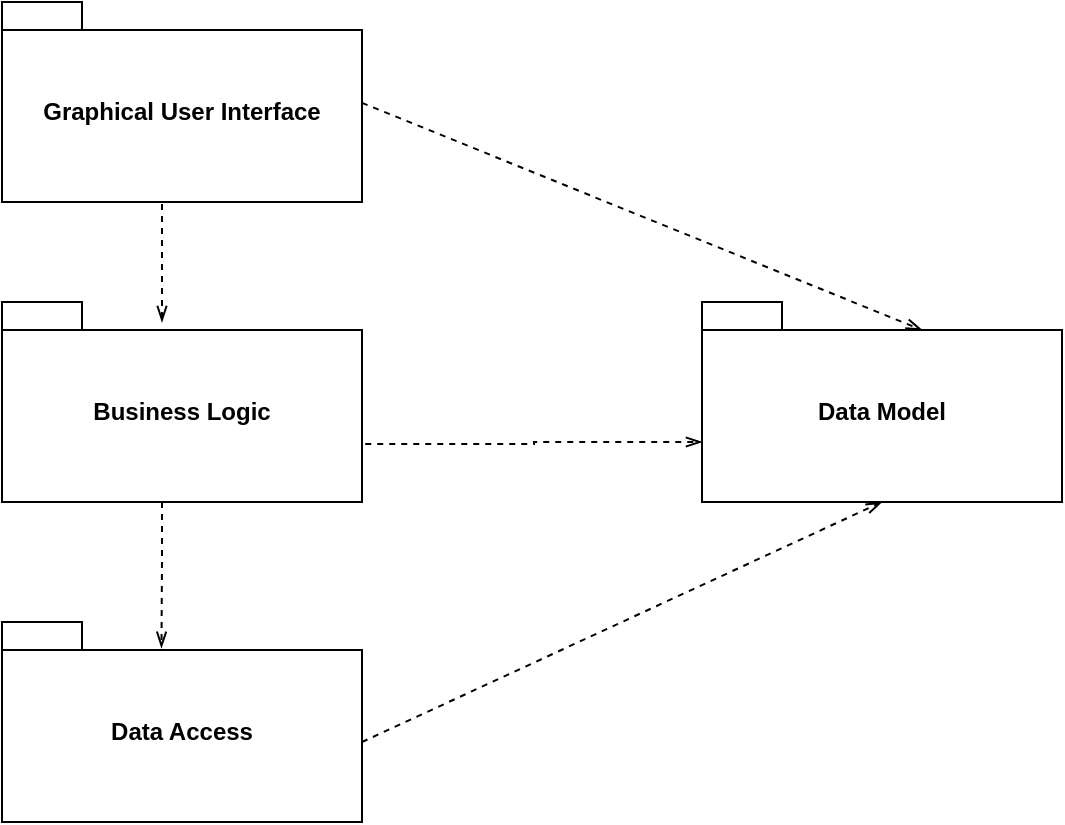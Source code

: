 <mxfile version="26.1.1">
  <diagram name="Page-1" id="kRz6OlRiXYrh5v9FN1o7">
    <mxGraphModel dx="1235" dy="781" grid="1" gridSize="10" guides="1" tooltips="1" connect="1" arrows="1" fold="1" page="1" pageScale="1" pageWidth="850" pageHeight="1100" math="0" shadow="0">
      <root>
        <mxCell id="0" />
        <mxCell id="1" parent="0" />
        <mxCell id="EoD0giyDI6AkSWSWBgpD-30" value="&lt;div&gt;Graphical User Interface&lt;/div&gt;" style="shape=folder;fontStyle=1;spacingTop=10;tabWidth=40;tabHeight=14;tabPosition=left;html=1;whiteSpace=wrap;" vertex="1" parent="1">
          <mxGeometry x="160" y="310" width="180" height="100" as="geometry" />
        </mxCell>
        <mxCell id="EoD0giyDI6AkSWSWBgpD-31" value="Business Logic" style="shape=folder;fontStyle=1;spacingTop=10;tabWidth=40;tabHeight=14;tabPosition=left;html=1;whiteSpace=wrap;" vertex="1" parent="1">
          <mxGeometry x="160" y="460" width="180" height="100" as="geometry" />
        </mxCell>
        <mxCell id="EoD0giyDI6AkSWSWBgpD-32" value="Data Access" style="shape=folder;fontStyle=1;spacingTop=10;tabWidth=40;tabHeight=14;tabPosition=left;html=1;whiteSpace=wrap;" vertex="1" parent="1">
          <mxGeometry x="160" y="620" width="180" height="100" as="geometry" />
        </mxCell>
        <mxCell id="EoD0giyDI6AkSWSWBgpD-33" value="Data Model" style="shape=folder;fontStyle=1;spacingTop=10;tabWidth=40;tabHeight=14;tabPosition=left;html=1;whiteSpace=wrap;" vertex="1" parent="1">
          <mxGeometry x="510" y="460" width="180" height="100" as="geometry" />
        </mxCell>
        <mxCell id="EoD0giyDI6AkSWSWBgpD-34" value="" style="edgeStyle=elbowEdgeStyle;fontSize=12;html=1;endFill=0;startFill=0;endSize=6;startSize=6;dashed=1;endArrow=openThin;startArrow=none;rounded=0;strokeWidth=1;exitX=1.009;exitY=0.71;exitDx=0;exitDy=0;exitPerimeter=0;" edge="1" parent="1" source="EoD0giyDI6AkSWSWBgpD-31">
          <mxGeometry width="160" relative="1" as="geometry">
            <mxPoint x="350" y="530" as="sourcePoint" />
            <mxPoint x="510" y="530" as="targetPoint" />
          </mxGeometry>
        </mxCell>
        <mxCell id="EoD0giyDI6AkSWSWBgpD-35" value="" style="fontSize=12;html=1;endFill=0;startFill=0;endSize=6;startSize=6;dashed=1;endArrow=openThin;startArrow=none;rounded=0;strokeWidth=1;exitX=1.009;exitY=0.71;exitDx=0;exitDy=0;exitPerimeter=0;entryX=0;entryY=0;entryDx=110;entryDy=14;entryPerimeter=0;" edge="1" parent="1" target="EoD0giyDI6AkSWSWBgpD-33">
          <mxGeometry width="160" relative="1" as="geometry">
            <mxPoint x="340" y="360.41" as="sourcePoint" />
            <mxPoint x="540" y="359" as="targetPoint" />
          </mxGeometry>
        </mxCell>
        <mxCell id="EoD0giyDI6AkSWSWBgpD-36" value="" style="fontSize=12;html=1;endFill=0;startFill=0;endSize=6;startSize=6;dashed=1;endArrow=openThin;startArrow=none;rounded=0;strokeWidth=1;exitX=1.009;exitY=0.71;exitDx=0;exitDy=0;exitPerimeter=0;entryX=0.5;entryY=1;entryDx=0;entryDy=0;entryPerimeter=0;" edge="1" parent="1" target="EoD0giyDI6AkSWSWBgpD-33">
          <mxGeometry width="160" relative="1" as="geometry">
            <mxPoint x="340" y="680" as="sourcePoint" />
            <mxPoint x="620" y="793.59" as="targetPoint" />
          </mxGeometry>
        </mxCell>
        <mxCell id="EoD0giyDI6AkSWSWBgpD-37" value="" style="fontSize=12;html=1;endFill=0;startFill=0;endSize=6;startSize=6;dashed=1;endArrow=openThin;startArrow=none;rounded=0;strokeWidth=1;exitX=1.009;exitY=0.71;exitDx=0;exitDy=0;exitPerimeter=0;" edge="1" parent="1">
          <mxGeometry width="160" relative="1" as="geometry">
            <mxPoint x="240" y="411" as="sourcePoint" />
            <mxPoint x="240" y="470" as="targetPoint" />
          </mxGeometry>
        </mxCell>
        <mxCell id="EoD0giyDI6AkSWSWBgpD-38" value="" style="fontSize=12;html=1;endFill=0;startFill=0;endSize=6;startSize=6;dashed=1;endArrow=openThin;startArrow=none;rounded=0;strokeWidth=1;exitX=1.009;exitY=0.71;exitDx=0;exitDy=0;exitPerimeter=0;entryX=0.443;entryY=0.129;entryDx=0;entryDy=0;entryPerimeter=0;" edge="1" parent="1" target="EoD0giyDI6AkSWSWBgpD-32">
          <mxGeometry width="160" relative="1" as="geometry">
            <mxPoint x="240" y="560" as="sourcePoint" />
            <mxPoint x="240" y="619" as="targetPoint" />
            <Array as="points">
              <mxPoint x="240" y="589" />
            </Array>
          </mxGeometry>
        </mxCell>
      </root>
    </mxGraphModel>
  </diagram>
</mxfile>
